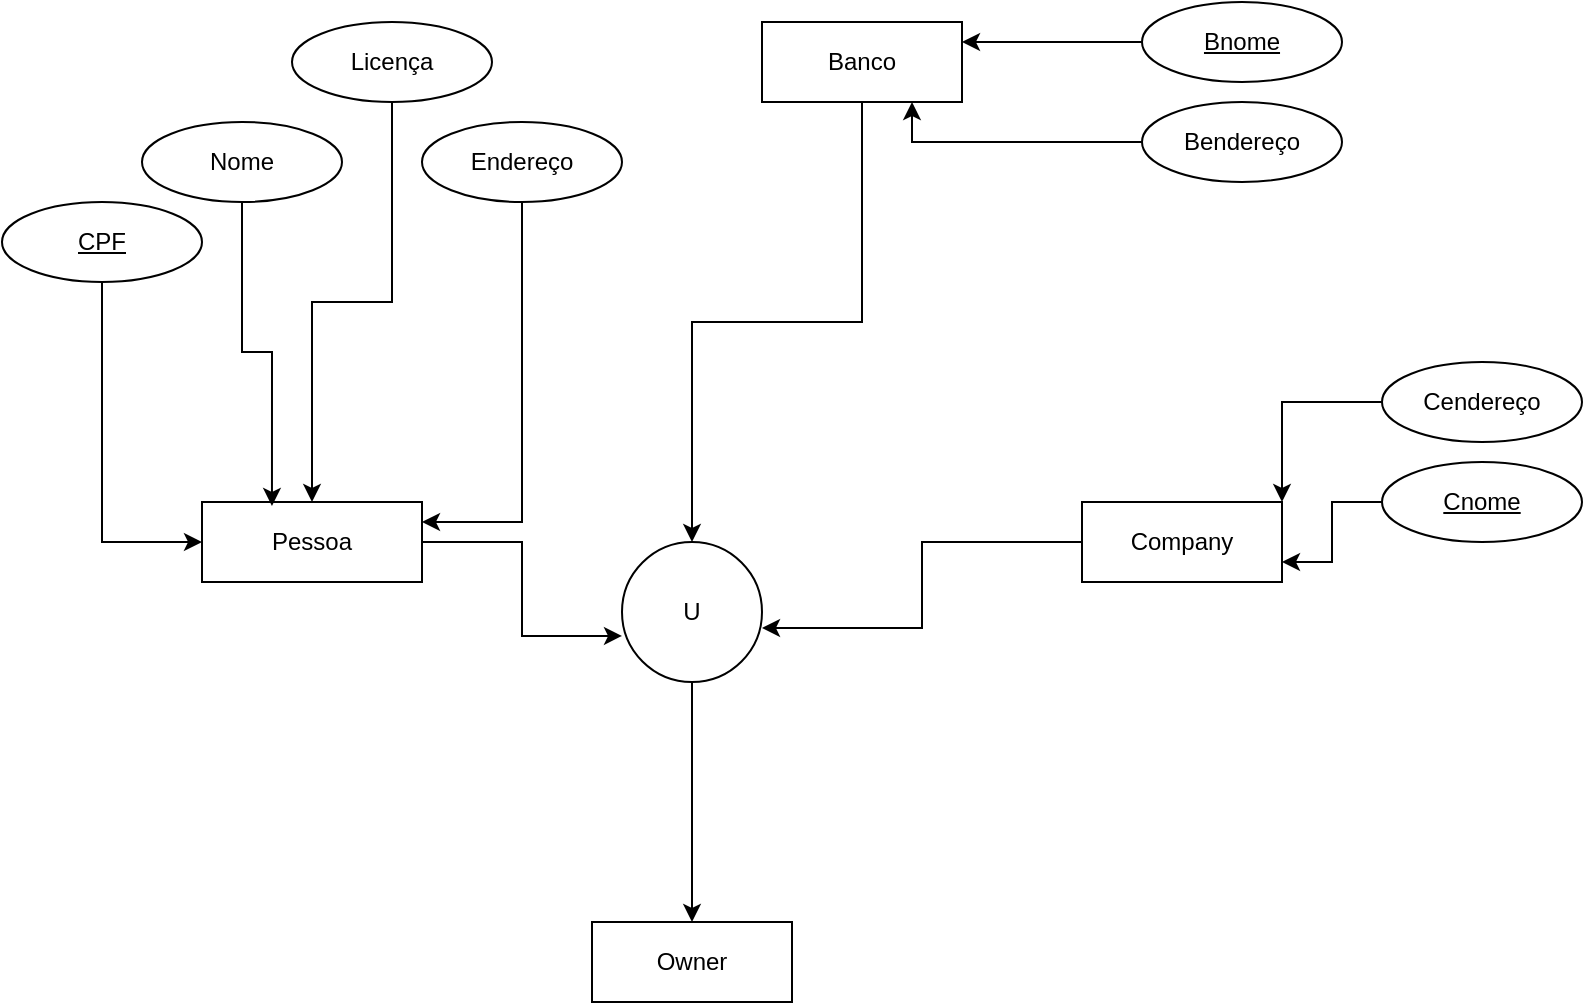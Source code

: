 <mxfile version="20.3.3" type="device"><diagram id="SSZE-ql6O6U2A82A1vUM" name="Página-1"><mxGraphModel dx="868" dy="482" grid="1" gridSize="10" guides="1" tooltips="1" connect="1" arrows="1" fold="1" page="1" pageScale="1" pageWidth="827" pageHeight="1169" math="0" shadow="0"><root><mxCell id="0"/><mxCell id="1" parent="0"/><mxCell id="st8t6AxCipYEqt6V0y5n-6" style="edgeStyle=orthogonalEdgeStyle;rounded=0;orthogonalLoop=1;jettySize=auto;html=1;entryX=0;entryY=0.671;entryDx=0;entryDy=0;entryPerimeter=0;" edge="1" parent="1" source="st8t6AxCipYEqt6V0y5n-1" target="st8t6AxCipYEqt6V0y5n-5"><mxGeometry relative="1" as="geometry"/></mxCell><mxCell id="st8t6AxCipYEqt6V0y5n-1" value="Pessoa" style="whiteSpace=wrap;html=1;align=center;" vertex="1" parent="1"><mxGeometry x="160" y="250" width="110" height="40" as="geometry"/></mxCell><mxCell id="st8t6AxCipYEqt6V0y5n-10" style="edgeStyle=orthogonalEdgeStyle;rounded=0;orthogonalLoop=1;jettySize=auto;html=1;entryX=0.5;entryY=0;entryDx=0;entryDy=0;" edge="1" parent="1" source="st8t6AxCipYEqt6V0y5n-2" target="st8t6AxCipYEqt6V0y5n-5"><mxGeometry relative="1" as="geometry"/></mxCell><mxCell id="st8t6AxCipYEqt6V0y5n-2" value="Banco" style="whiteSpace=wrap;html=1;align=center;" vertex="1" parent="1"><mxGeometry x="440" y="10" width="100" height="40" as="geometry"/></mxCell><mxCell id="st8t6AxCipYEqt6V0y5n-7" style="edgeStyle=orthogonalEdgeStyle;rounded=0;orthogonalLoop=1;jettySize=auto;html=1;entryX=1;entryY=0.614;entryDx=0;entryDy=0;entryPerimeter=0;" edge="1" parent="1" source="st8t6AxCipYEqt6V0y5n-3" target="st8t6AxCipYEqt6V0y5n-5"><mxGeometry relative="1" as="geometry"/></mxCell><mxCell id="st8t6AxCipYEqt6V0y5n-3" value="Company" style="whiteSpace=wrap;html=1;align=center;" vertex="1" parent="1"><mxGeometry x="600" y="250" width="100" height="40" as="geometry"/></mxCell><mxCell id="st8t6AxCipYEqt6V0y5n-12" style="edgeStyle=orthogonalEdgeStyle;rounded=0;orthogonalLoop=1;jettySize=auto;html=1;entryX=0.5;entryY=0;entryDx=0;entryDy=0;" edge="1" parent="1" source="st8t6AxCipYEqt6V0y5n-5" target="st8t6AxCipYEqt6V0y5n-11"><mxGeometry relative="1" as="geometry"/></mxCell><mxCell id="st8t6AxCipYEqt6V0y5n-5" value="U" style="ellipse;whiteSpace=wrap;html=1;aspect=fixed;" vertex="1" parent="1"><mxGeometry x="370" y="270" width="70" height="70" as="geometry"/></mxCell><mxCell id="st8t6AxCipYEqt6V0y5n-11" value="Owner" style="whiteSpace=wrap;html=1;align=center;" vertex="1" parent="1"><mxGeometry x="355" y="460" width="100" height="40" as="geometry"/></mxCell><mxCell id="st8t6AxCipYEqt6V0y5n-16" style="edgeStyle=orthogonalEdgeStyle;rounded=0;orthogonalLoop=1;jettySize=auto;html=1;entryX=0.5;entryY=0;entryDx=0;entryDy=0;" edge="1" parent="1" source="st8t6AxCipYEqt6V0y5n-14" target="st8t6AxCipYEqt6V0y5n-1"><mxGeometry relative="1" as="geometry"/></mxCell><mxCell id="st8t6AxCipYEqt6V0y5n-14" value="Licença" style="ellipse;whiteSpace=wrap;html=1;align=center;" vertex="1" parent="1"><mxGeometry x="205" y="10" width="100" height="40" as="geometry"/></mxCell><mxCell id="st8t6AxCipYEqt6V0y5n-17" style="edgeStyle=orthogonalEdgeStyle;rounded=0;orthogonalLoop=1;jettySize=auto;html=1;entryX=0;entryY=0.5;entryDx=0;entryDy=0;" edge="1" parent="1" source="st8t6AxCipYEqt6V0y5n-15" target="st8t6AxCipYEqt6V0y5n-1"><mxGeometry relative="1" as="geometry"/></mxCell><mxCell id="st8t6AxCipYEqt6V0y5n-15" value="CPF" style="ellipse;whiteSpace=wrap;html=1;align=center;fontStyle=4;" vertex="1" parent="1"><mxGeometry x="60" y="100" width="100" height="40" as="geometry"/></mxCell><mxCell id="st8t6AxCipYEqt6V0y5n-21" style="edgeStyle=orthogonalEdgeStyle;rounded=0;orthogonalLoop=1;jettySize=auto;html=1;entryX=0.318;entryY=0.05;entryDx=0;entryDy=0;entryPerimeter=0;" edge="1" parent="1" source="st8t6AxCipYEqt6V0y5n-18" target="st8t6AxCipYEqt6V0y5n-1"><mxGeometry relative="1" as="geometry"/></mxCell><mxCell id="st8t6AxCipYEqt6V0y5n-18" value="Nome" style="ellipse;whiteSpace=wrap;html=1;align=center;" vertex="1" parent="1"><mxGeometry x="130" y="60" width="100" height="40" as="geometry"/></mxCell><mxCell id="st8t6AxCipYEqt6V0y5n-20" style="edgeStyle=orthogonalEdgeStyle;rounded=0;orthogonalLoop=1;jettySize=auto;html=1;entryX=1;entryY=0.25;entryDx=0;entryDy=0;" edge="1" parent="1" source="st8t6AxCipYEqt6V0y5n-19" target="st8t6AxCipYEqt6V0y5n-1"><mxGeometry relative="1" as="geometry"/></mxCell><mxCell id="st8t6AxCipYEqt6V0y5n-19" value="Endereço" style="ellipse;whiteSpace=wrap;html=1;align=center;" vertex="1" parent="1"><mxGeometry x="270" y="60" width="100" height="40" as="geometry"/></mxCell><mxCell id="st8t6AxCipYEqt6V0y5n-25" style="edgeStyle=orthogonalEdgeStyle;rounded=0;orthogonalLoop=1;jettySize=auto;html=1;entryX=0.75;entryY=1;entryDx=0;entryDy=0;" edge="1" parent="1" source="st8t6AxCipYEqt6V0y5n-22" target="st8t6AxCipYEqt6V0y5n-2"><mxGeometry relative="1" as="geometry"/></mxCell><mxCell id="st8t6AxCipYEqt6V0y5n-22" value="Bendereço" style="ellipse;whiteSpace=wrap;html=1;align=center;" vertex="1" parent="1"><mxGeometry x="630" y="50" width="100" height="40" as="geometry"/></mxCell><mxCell id="st8t6AxCipYEqt6V0y5n-24" style="edgeStyle=orthogonalEdgeStyle;rounded=0;orthogonalLoop=1;jettySize=auto;html=1;entryX=1;entryY=0.25;entryDx=0;entryDy=0;" edge="1" parent="1" source="st8t6AxCipYEqt6V0y5n-23" target="st8t6AxCipYEqt6V0y5n-2"><mxGeometry relative="1" as="geometry"/></mxCell><mxCell id="st8t6AxCipYEqt6V0y5n-23" value="Bnome" style="ellipse;whiteSpace=wrap;html=1;align=center;fontStyle=4;" vertex="1" parent="1"><mxGeometry x="630" width="100" height="40" as="geometry"/></mxCell><mxCell id="st8t6AxCipYEqt6V0y5n-29" style="edgeStyle=orthogonalEdgeStyle;rounded=0;orthogonalLoop=1;jettySize=auto;html=1;entryX=1;entryY=0;entryDx=0;entryDy=0;" edge="1" parent="1" source="st8t6AxCipYEqt6V0y5n-26" target="st8t6AxCipYEqt6V0y5n-3"><mxGeometry relative="1" as="geometry"/></mxCell><mxCell id="st8t6AxCipYEqt6V0y5n-26" value="Cendereço" style="ellipse;whiteSpace=wrap;html=1;align=center;" vertex="1" parent="1"><mxGeometry x="750" y="180" width="100" height="40" as="geometry"/></mxCell><mxCell id="st8t6AxCipYEqt6V0y5n-30" style="edgeStyle=orthogonalEdgeStyle;rounded=0;orthogonalLoop=1;jettySize=auto;html=1;entryX=1;entryY=0.75;entryDx=0;entryDy=0;" edge="1" parent="1" source="st8t6AxCipYEqt6V0y5n-27" target="st8t6AxCipYEqt6V0y5n-3"><mxGeometry relative="1" as="geometry"/></mxCell><mxCell id="st8t6AxCipYEqt6V0y5n-27" value="Cnome" style="ellipse;whiteSpace=wrap;html=1;align=center;fontStyle=4;" vertex="1" parent="1"><mxGeometry x="750" y="230" width="100" height="40" as="geometry"/></mxCell></root></mxGraphModel></diagram></mxfile>